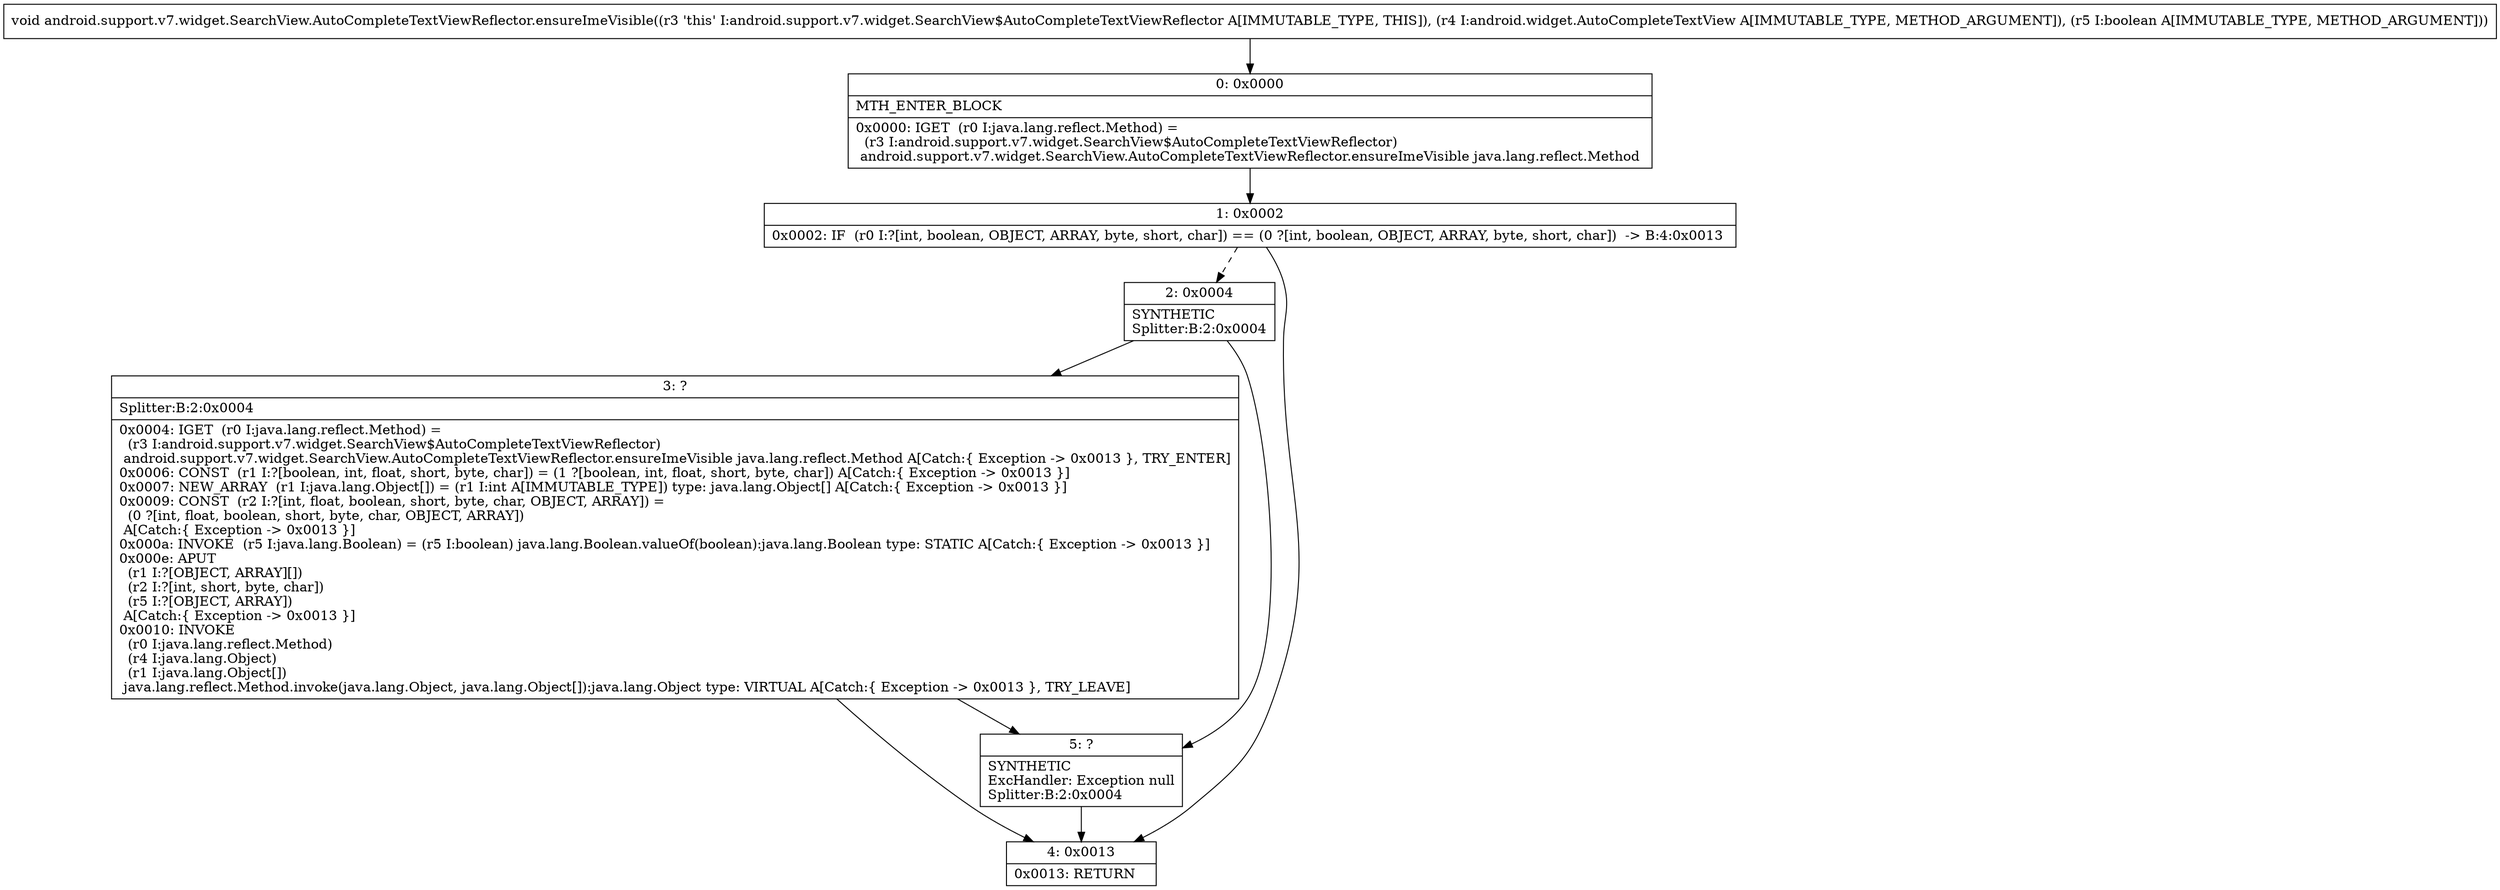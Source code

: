 digraph "CFG forandroid.support.v7.widget.SearchView.AutoCompleteTextViewReflector.ensureImeVisible(Landroid\/widget\/AutoCompleteTextView;Z)V" {
Node_0 [shape=record,label="{0\:\ 0x0000|MTH_ENTER_BLOCK\l|0x0000: IGET  (r0 I:java.lang.reflect.Method) = \l  (r3 I:android.support.v7.widget.SearchView$AutoCompleteTextViewReflector)\l android.support.v7.widget.SearchView.AutoCompleteTextViewReflector.ensureImeVisible java.lang.reflect.Method \l}"];
Node_1 [shape=record,label="{1\:\ 0x0002|0x0002: IF  (r0 I:?[int, boolean, OBJECT, ARRAY, byte, short, char]) == (0 ?[int, boolean, OBJECT, ARRAY, byte, short, char])  \-\> B:4:0x0013 \l}"];
Node_2 [shape=record,label="{2\:\ 0x0004|SYNTHETIC\lSplitter:B:2:0x0004\l}"];
Node_3 [shape=record,label="{3\:\ ?|Splitter:B:2:0x0004\l|0x0004: IGET  (r0 I:java.lang.reflect.Method) = \l  (r3 I:android.support.v7.widget.SearchView$AutoCompleteTextViewReflector)\l android.support.v7.widget.SearchView.AutoCompleteTextViewReflector.ensureImeVisible java.lang.reflect.Method A[Catch:\{ Exception \-\> 0x0013 \}, TRY_ENTER]\l0x0006: CONST  (r1 I:?[boolean, int, float, short, byte, char]) = (1 ?[boolean, int, float, short, byte, char]) A[Catch:\{ Exception \-\> 0x0013 \}]\l0x0007: NEW_ARRAY  (r1 I:java.lang.Object[]) = (r1 I:int A[IMMUTABLE_TYPE]) type: java.lang.Object[] A[Catch:\{ Exception \-\> 0x0013 \}]\l0x0009: CONST  (r2 I:?[int, float, boolean, short, byte, char, OBJECT, ARRAY]) = \l  (0 ?[int, float, boolean, short, byte, char, OBJECT, ARRAY])\l A[Catch:\{ Exception \-\> 0x0013 \}]\l0x000a: INVOKE  (r5 I:java.lang.Boolean) = (r5 I:boolean) java.lang.Boolean.valueOf(boolean):java.lang.Boolean type: STATIC A[Catch:\{ Exception \-\> 0x0013 \}]\l0x000e: APUT  \l  (r1 I:?[OBJECT, ARRAY][])\l  (r2 I:?[int, short, byte, char])\l  (r5 I:?[OBJECT, ARRAY])\l A[Catch:\{ Exception \-\> 0x0013 \}]\l0x0010: INVOKE  \l  (r0 I:java.lang.reflect.Method)\l  (r4 I:java.lang.Object)\l  (r1 I:java.lang.Object[])\l java.lang.reflect.Method.invoke(java.lang.Object, java.lang.Object[]):java.lang.Object type: VIRTUAL A[Catch:\{ Exception \-\> 0x0013 \}, TRY_LEAVE]\l}"];
Node_4 [shape=record,label="{4\:\ 0x0013|0x0013: RETURN   \l}"];
Node_5 [shape=record,label="{5\:\ ?|SYNTHETIC\lExcHandler: Exception null\lSplitter:B:2:0x0004\l}"];
MethodNode[shape=record,label="{void android.support.v7.widget.SearchView.AutoCompleteTextViewReflector.ensureImeVisible((r3 'this' I:android.support.v7.widget.SearchView$AutoCompleteTextViewReflector A[IMMUTABLE_TYPE, THIS]), (r4 I:android.widget.AutoCompleteTextView A[IMMUTABLE_TYPE, METHOD_ARGUMENT]), (r5 I:boolean A[IMMUTABLE_TYPE, METHOD_ARGUMENT])) }"];
MethodNode -> Node_0;
Node_0 -> Node_1;
Node_1 -> Node_2[style=dashed];
Node_1 -> Node_4;
Node_2 -> Node_3;
Node_2 -> Node_5;
Node_3 -> Node_4;
Node_3 -> Node_5;
Node_5 -> Node_4;
}

